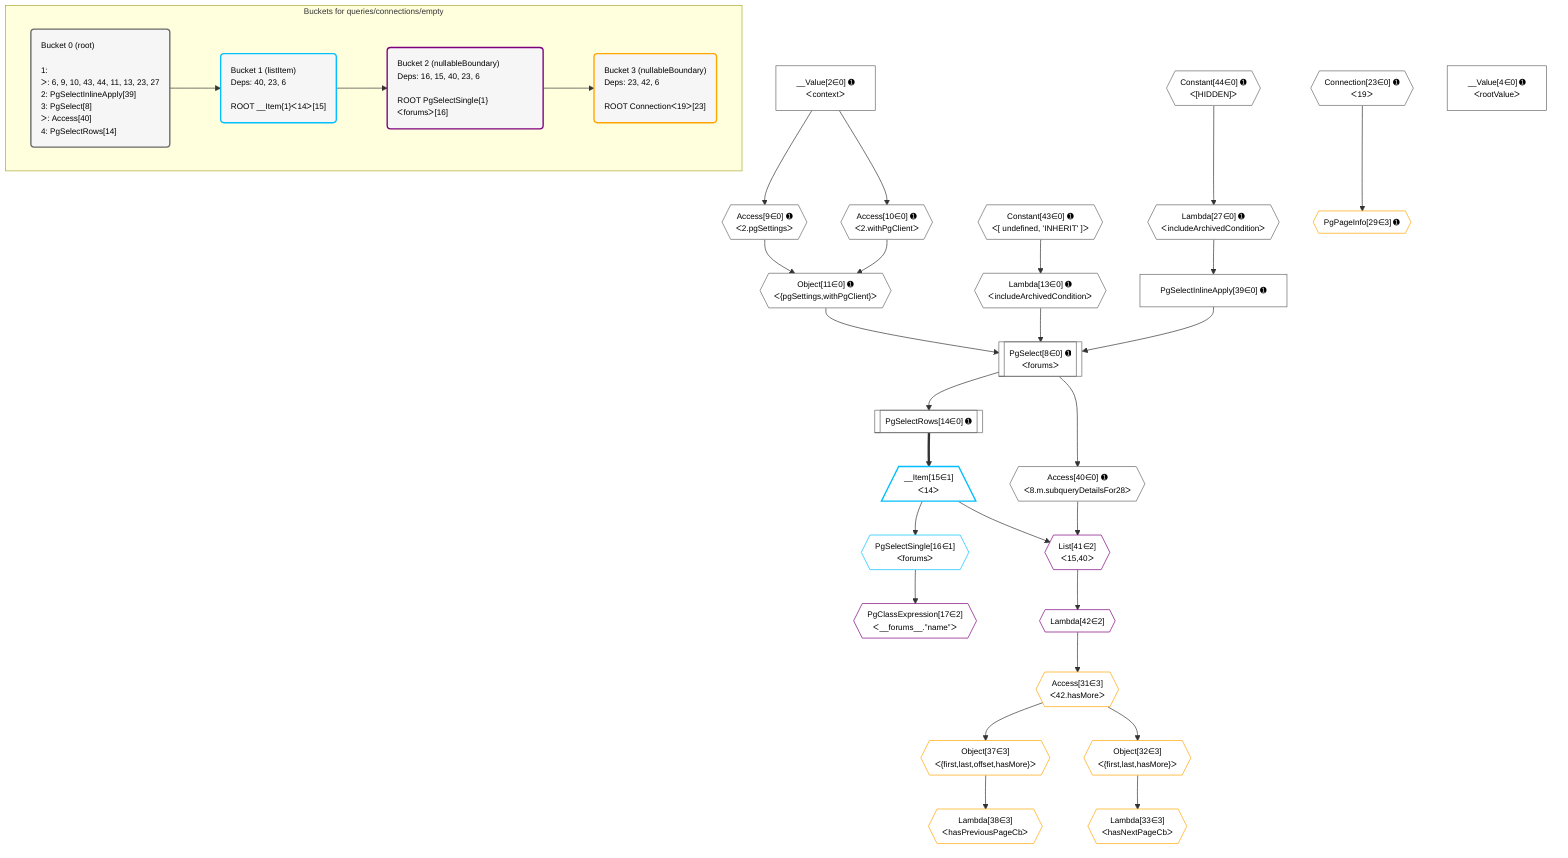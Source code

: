 %%{init: {'themeVariables': { 'fontSize': '12px'}}}%%
graph TD
    classDef path fill:#eee,stroke:#000,color:#000
    classDef plan fill:#fff,stroke-width:1px,color:#000
    classDef itemplan fill:#fff,stroke-width:2px,color:#000
    classDef unbatchedplan fill:#dff,stroke-width:1px,color:#000
    classDef sideeffectplan fill:#fcc,stroke-width:2px,color:#000
    classDef bucket fill:#f6f6f6,color:#000,stroke-width:2px,text-align:left


    %% plan dependencies
    PgSelect8[["PgSelect[8∈0] ➊<br />ᐸforumsᐳ"]]:::plan
    Object11{{"Object[11∈0] ➊<br />ᐸ{pgSettings,withPgClient}ᐳ"}}:::plan
    Lambda13{{"Lambda[13∈0] ➊<br />ᐸincludeArchivedConditionᐳ"}}:::plan
    PgSelectInlineApply39["PgSelectInlineApply[39∈0] ➊"]:::plan
    Object11 & Lambda13 & PgSelectInlineApply39 --> PgSelect8
    Lambda27{{"Lambda[27∈0] ➊<br />ᐸincludeArchivedConditionᐳ"}}:::plan
    Lambda27 --> PgSelectInlineApply39
    Access9{{"Access[9∈0] ➊<br />ᐸ2.pgSettingsᐳ"}}:::plan
    Access10{{"Access[10∈0] ➊<br />ᐸ2.withPgClientᐳ"}}:::plan
    Access9 & Access10 --> Object11
    Connection23{{"Connection[23∈0] ➊<br />ᐸ19ᐳ"}}:::plan
    __Value2["__Value[2∈0] ➊<br />ᐸcontextᐳ"]:::plan
    __Value2 --> Access9
    __Value2 --> Access10
    Constant43{{"Constant[43∈0] ➊<br />ᐸ[ undefined, 'INHERIT' ]ᐳ"}}:::plan
    Constant43 --> Lambda13
    PgSelectRows14[["PgSelectRows[14∈0] ➊"]]:::plan
    PgSelect8 --> PgSelectRows14
    Constant44{{"Constant[44∈0] ➊<br />ᐸ[HIDDEN]ᐳ"}}:::plan
    Constant44 --> Lambda27
    Access40{{"Access[40∈0] ➊<br />ᐸ8.m.subqueryDetailsFor28ᐳ"}}:::plan
    PgSelect8 --> Access40
    __Value4["__Value[4∈0] ➊<br />ᐸrootValueᐳ"]:::plan
    __Item15[/"__Item[15∈1]<br />ᐸ14ᐳ"\]:::itemplan
    PgSelectRows14 ==> __Item15
    PgSelectSingle16{{"PgSelectSingle[16∈1]<br />ᐸforumsᐳ"}}:::plan
    __Item15 --> PgSelectSingle16
    List41{{"List[41∈2]<br />ᐸ15,40ᐳ"}}:::plan
    __Item15 & Access40 --> List41
    PgClassExpression17{{"PgClassExpression[17∈2]<br />ᐸ__forums__.”name”ᐳ"}}:::plan
    PgSelectSingle16 --> PgClassExpression17
    Lambda42{{"Lambda[42∈2]"}}:::plan
    List41 --> Lambda42
    Object37{{"Object[37∈3]<br />ᐸ{first,last,offset,hasMore}ᐳ"}}:::plan
    Access31{{"Access[31∈3]<br />ᐸ42.hasMoreᐳ"}}:::plan
    Access31 --> Object37
    Object32{{"Object[32∈3]<br />ᐸ{first,last,hasMore}ᐳ"}}:::plan
    Access31 --> Object32
    PgPageInfo29{{"PgPageInfo[29∈3] ➊"}}:::plan
    Connection23 --> PgPageInfo29
    Lambda42 --> Access31
    Lambda33{{"Lambda[33∈3]<br />ᐸhasNextPageCbᐳ"}}:::plan
    Object32 --> Lambda33
    Lambda38{{"Lambda[38∈3]<br />ᐸhasPreviousPageCbᐳ"}}:::plan
    Object37 --> Lambda38

    %% define steps

    subgraph "Buckets for queries/connections/empty"
    Bucket0("Bucket 0 (root)<br /><br />1: <br />ᐳ: 6, 9, 10, 43, 44, 11, 13, 23, 27<br />2: PgSelectInlineApply[39]<br />3: PgSelect[8]<br />ᐳ: Access[40]<br />4: PgSelectRows[14]"):::bucket
    classDef bucket0 stroke:#696969
    class Bucket0,__Value2,__Value4,PgSelect8,Access9,Access10,Object11,Lambda13,PgSelectRows14,Connection23,Lambda27,PgSelectInlineApply39,Access40,Constant43,Constant44 bucket0
    Bucket1("Bucket 1 (listItem)<br />Deps: 40, 23, 6<br /><br />ROOT __Item{1}ᐸ14ᐳ[15]"):::bucket
    classDef bucket1 stroke:#00bfff
    class Bucket1,__Item15,PgSelectSingle16 bucket1
    Bucket2("Bucket 2 (nullableBoundary)<br />Deps: 16, 15, 40, 23, 6<br /><br />ROOT PgSelectSingle{1}ᐸforumsᐳ[16]"):::bucket
    classDef bucket2 stroke:#7f007f
    class Bucket2,PgClassExpression17,List41,Lambda42 bucket2
    Bucket3("Bucket 3 (nullableBoundary)<br />Deps: 23, 42, 6<br /><br />ROOT Connectionᐸ19ᐳ[23]"):::bucket
    classDef bucket3 stroke:#ffa500
    class Bucket3,PgPageInfo29,Access31,Object32,Lambda33,Object37,Lambda38 bucket3
    Bucket0 --> Bucket1
    Bucket1 --> Bucket2
    Bucket2 --> Bucket3
    end